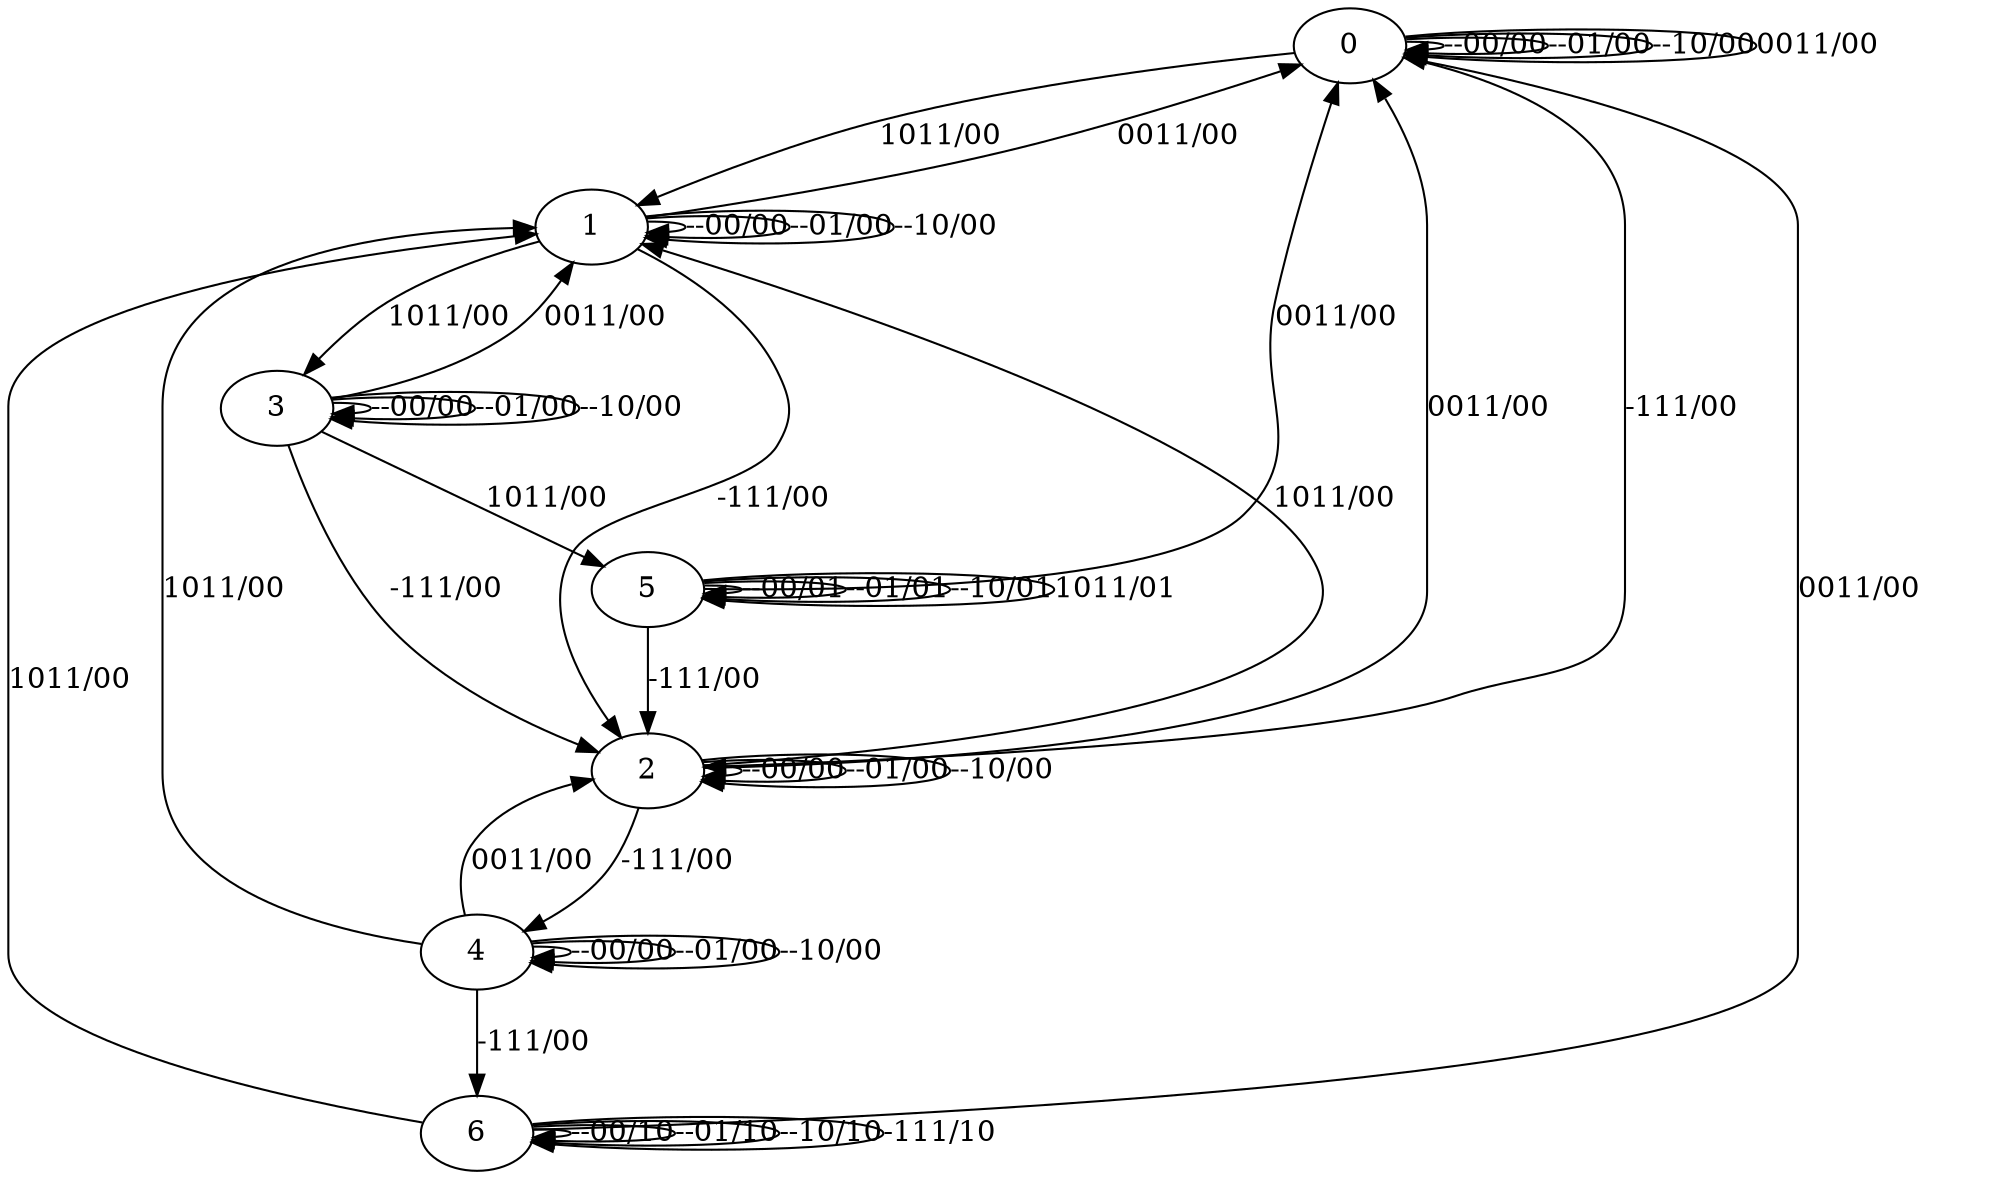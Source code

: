 digraph {
0
1
2
3
4
5
6
0 -> 0 [label="--00/00"]
0 -> 0 [label="--01/00"]
0 -> 0 [label="--10/00"]
0 -> 2 [label="-111/00"]
0 -> 0 [label="0011/00"]
0 -> 1 [label="1011/00"]
1 -> 1 [label="--00/00"]
1 -> 1 [label="--01/00"]
1 -> 1 [label="--10/00"]
1 -> 2 [label="-111/00"]
1 -> 0 [label="0011/00"]
1 -> 3 [label="1011/00"]
2 -> 2 [label="--00/00"]
2 -> 2 [label="--01/00"]
2 -> 2 [label="--10/00"]
2 -> 4 [label="-111/00"]
2 -> 0 [label="0011/00"]
2 -> 1 [label="1011/00"]
3 -> 3 [label="--00/00"]
3 -> 3 [label="--01/00"]
3 -> 3 [label="--10/00"]
3 -> 2 [label="-111/00"]
3 -> 1 [label="0011/00"]
3 -> 5 [label="1011/00"]
4 -> 4 [label="--00/00"]
4 -> 4 [label="--01/00"]
4 -> 4 [label="--10/00"]
4 -> 6 [label="-111/00"]
4 -> 2 [label="0011/00"]
4 -> 1 [label="1011/00"]
5 -> 5 [label="--00/01"]
5 -> 5 [label="--01/01"]
5 -> 5 [label="--10/01"]
5 -> 2 [label="-111/00"]
5 -> 0 [label="0011/00"]
5 -> 5 [label="1011/01"]
6 -> 6 [label="--00/10"]
6 -> 6 [label="--01/10"]
6 -> 6 [label="--10/10"]
6 -> 6 [label="-111/10"]
6 -> 0 [label="0011/00"]
6 -> 1 [label="1011/00"]
}
